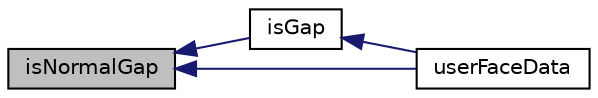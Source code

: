 digraph "isNormalGap"
{
  bgcolor="transparent";
  edge [fontname="Helvetica",fontsize="10",labelfontname="Helvetica",labelfontsize="10"];
  node [fontname="Helvetica",fontsize="10",shape=record];
  rankdir="LR";
  Node3795 [label="isNormalGap",height=0.2,width=0.4,color="black", fillcolor="grey75", style="filled", fontcolor="black"];
  Node3795 -> Node3796 [dir="back",color="midnightblue",fontsize="10",style="solid",fontname="Helvetica"];
  Node3796 [label="isGap",height=0.2,width=0.4,color="black",URL="$a25857.html#aac1a72b8d49ef4ac3da1e19e1861917a",tooltip="Is local topology a small gap? "];
  Node3796 -> Node3797 [dir="back",color="midnightblue",fontsize="10",style="solid",fontname="Helvetica"];
  Node3797 [label="userFaceData",height=0.2,width=0.4,color="black",URL="$a25857.html#a2cb6efa4184bedfbed60b069881c26a3"];
  Node3795 -> Node3797 [dir="back",color="midnightblue",fontsize="10",style="solid",fontname="Helvetica"];
}

